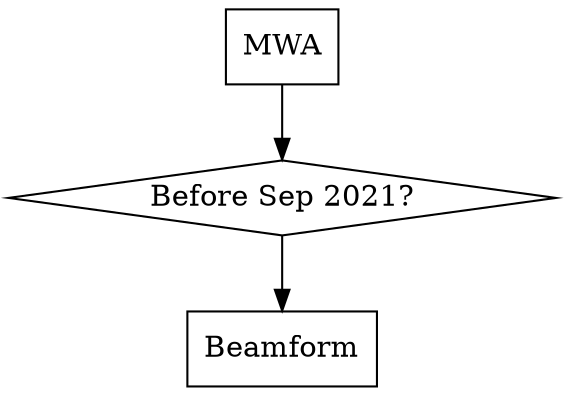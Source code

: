 digraph overview {
    node [shape=record];
    mwa [ label="MWA" ]
    date [ label="Before Sep 2021?", shape=diamond ]
    beamform [ label="Beamform" ]
    mwa -> date -> beamform
}
